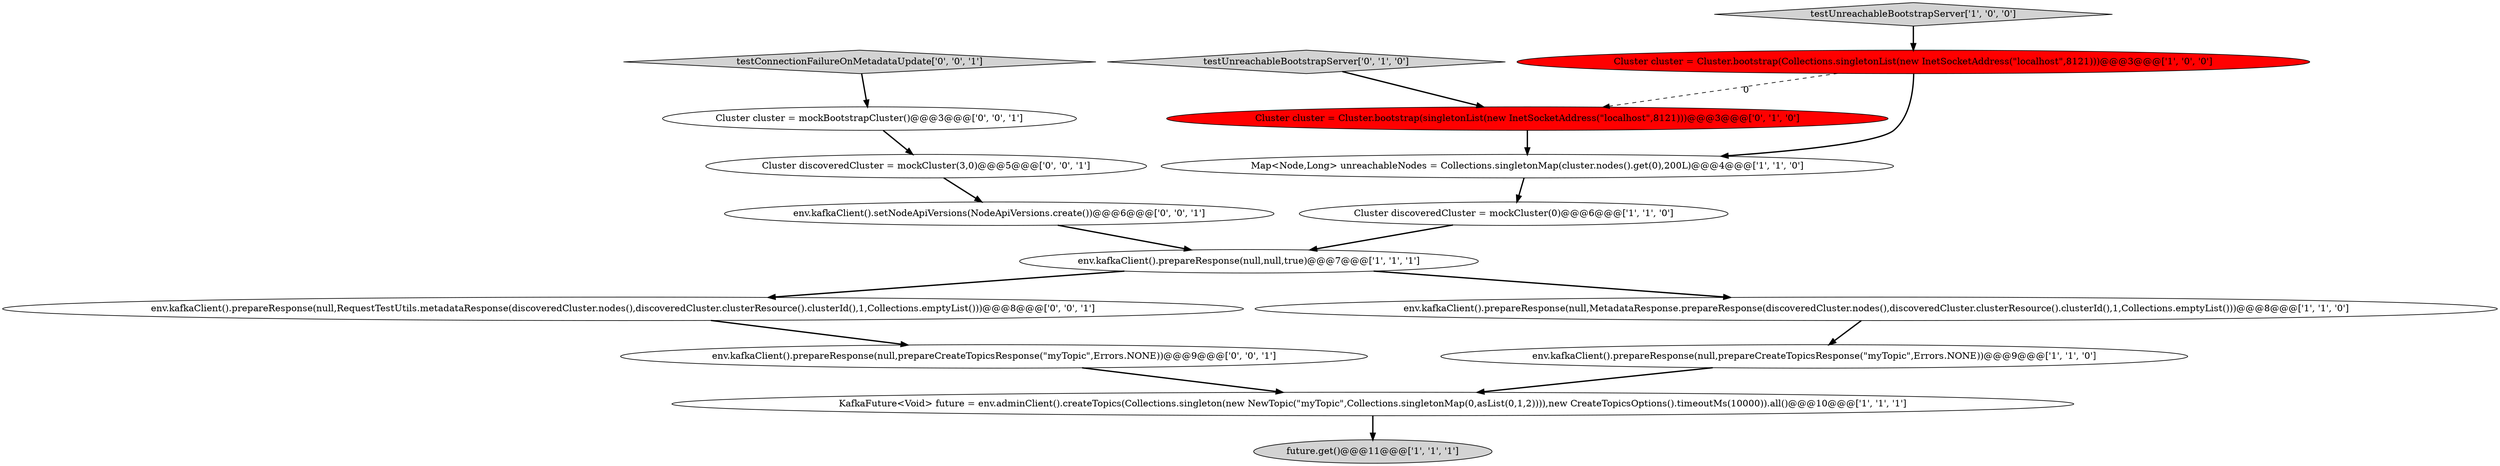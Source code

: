 digraph {
14 [style = filled, label = "env.kafkaClient().prepareResponse(null,prepareCreateTopicsResponse(\"myTopic\",Errors.NONE))@@@9@@@['0', '0', '1']", fillcolor = white, shape = ellipse image = "AAA0AAABBB3BBB"];
6 [style = filled, label = "env.kafkaClient().prepareResponse(null,null,true)@@@7@@@['1', '1', '1']", fillcolor = white, shape = ellipse image = "AAA0AAABBB1BBB"];
10 [style = filled, label = "testUnreachableBootstrapServer['0', '1', '0']", fillcolor = lightgray, shape = diamond image = "AAA0AAABBB2BBB"];
7 [style = filled, label = "Map<Node,Long> unreachableNodes = Collections.singletonMap(cluster.nodes().get(0),200L)@@@4@@@['1', '1', '0']", fillcolor = white, shape = ellipse image = "AAA0AAABBB1BBB"];
12 [style = filled, label = "env.kafkaClient().setNodeApiVersions(NodeApiVersions.create())@@@6@@@['0', '0', '1']", fillcolor = white, shape = ellipse image = "AAA0AAABBB3BBB"];
2 [style = filled, label = "Cluster cluster = Cluster.bootstrap(Collections.singletonList(new InetSocketAddress(\"localhost\",8121)))@@@3@@@['1', '0', '0']", fillcolor = red, shape = ellipse image = "AAA1AAABBB1BBB"];
4 [style = filled, label = "future.get()@@@11@@@['1', '1', '1']", fillcolor = lightgray, shape = ellipse image = "AAA0AAABBB1BBB"];
9 [style = filled, label = "Cluster cluster = Cluster.bootstrap(singletonList(new InetSocketAddress(\"localhost\",8121)))@@@3@@@['0', '1', '0']", fillcolor = red, shape = ellipse image = "AAA1AAABBB2BBB"];
5 [style = filled, label = "Cluster discoveredCluster = mockCluster(0)@@@6@@@['1', '1', '0']", fillcolor = white, shape = ellipse image = "AAA0AAABBB1BBB"];
8 [style = filled, label = "testUnreachableBootstrapServer['1', '0', '0']", fillcolor = lightgray, shape = diamond image = "AAA0AAABBB1BBB"];
3 [style = filled, label = "KafkaFuture<Void> future = env.adminClient().createTopics(Collections.singleton(new NewTopic(\"myTopic\",Collections.singletonMap(0,asList(0,1,2)))),new CreateTopicsOptions().timeoutMs(10000)).all()@@@10@@@['1', '1', '1']", fillcolor = white, shape = ellipse image = "AAA0AAABBB1BBB"];
15 [style = filled, label = "env.kafkaClient().prepareResponse(null,RequestTestUtils.metadataResponse(discoveredCluster.nodes(),discoveredCluster.clusterResource().clusterId(),1,Collections.emptyList()))@@@8@@@['0', '0', '1']", fillcolor = white, shape = ellipse image = "AAA0AAABBB3BBB"];
1 [style = filled, label = "env.kafkaClient().prepareResponse(null,MetadataResponse.prepareResponse(discoveredCluster.nodes(),discoveredCluster.clusterResource().clusterId(),1,Collections.emptyList()))@@@8@@@['1', '1', '0']", fillcolor = white, shape = ellipse image = "AAA0AAABBB1BBB"];
11 [style = filled, label = "Cluster cluster = mockBootstrapCluster()@@@3@@@['0', '0', '1']", fillcolor = white, shape = ellipse image = "AAA0AAABBB3BBB"];
16 [style = filled, label = "testConnectionFailureOnMetadataUpdate['0', '0', '1']", fillcolor = lightgray, shape = diamond image = "AAA0AAABBB3BBB"];
0 [style = filled, label = "env.kafkaClient().prepareResponse(null,prepareCreateTopicsResponse(\"myTopic\",Errors.NONE))@@@9@@@['1', '1', '0']", fillcolor = white, shape = ellipse image = "AAA0AAABBB1BBB"];
13 [style = filled, label = "Cluster discoveredCluster = mockCluster(3,0)@@@5@@@['0', '0', '1']", fillcolor = white, shape = ellipse image = "AAA0AAABBB3BBB"];
0->3 [style = bold, label=""];
14->3 [style = bold, label=""];
6->1 [style = bold, label=""];
7->5 [style = bold, label=""];
10->9 [style = bold, label=""];
6->15 [style = bold, label=""];
13->12 [style = bold, label=""];
1->0 [style = bold, label=""];
2->7 [style = bold, label=""];
5->6 [style = bold, label=""];
16->11 [style = bold, label=""];
8->2 [style = bold, label=""];
9->7 [style = bold, label=""];
15->14 [style = bold, label=""];
12->6 [style = bold, label=""];
2->9 [style = dashed, label="0"];
3->4 [style = bold, label=""];
11->13 [style = bold, label=""];
}
